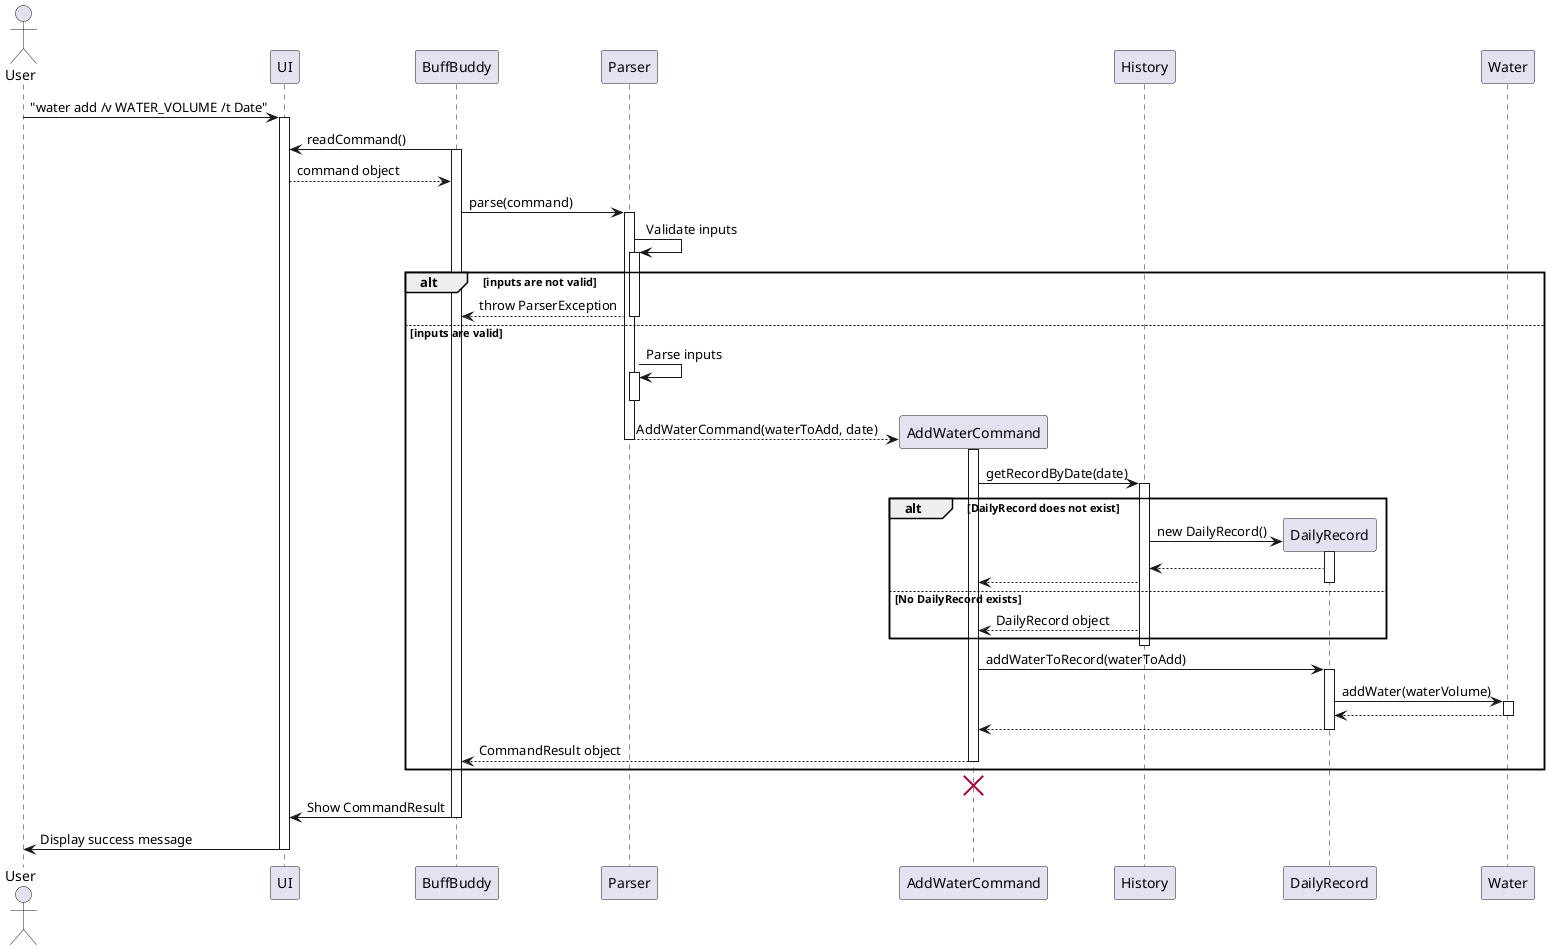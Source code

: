 @startuml
actor User
participant "UI" as UI
participant "BuffBuddy" as BB
participant "Parser" as Parser
participant "AddWaterCommand" as AddCmd
participant "History" as History
participant "DailyRecord" as DailyRec

User -> UI: "water add /v WATER_VOLUME /t Date"
activate UI
BB -> UI: readCommand()
activate BB
UI --> BB: command object
BB -> Parser: parse(command)
activate Parser

Parser -> Parser : Validate inputs
activate Parser
alt inputs are not valid
    Parser --> BB : throw ParserException
else inputs are valid
deactivate Parser

Parser -> Parser : Parse inputs
activate Parser
deactivate Parser
create AddCmd
Parser --> AddCmd: AddWaterCommand(waterToAdd, date)
deactivate Parser

activate AddCmd

AddCmd -> History: getRecordByDate(date)
activate History

alt DailyRecord does not exist
  create DailyRec
  History -> DailyRec: new DailyRecord()
  activate DailyRec
  DailyRec --> History
  History --> AddCmd
  deactivate DailyRec
else No DailyRecord exists
  History --> AddCmd: DailyRecord object
end
deactivate History

AddCmd -> DailyRec: addWaterToRecord(waterToAdd)
activate DailyRec

DailyRec -> Water : addWater(waterVolume)
activate Water

Water --> DailyRec
deactivate Water


DailyRec --> AddCmd
deactivate DailyRec

AddCmd --> BB: CommandResult object
deactivate AddCmd
end
destroy AddCmd

BB -> UI: Show CommandResult
deactivate BB

UI -> User: Display success message
deactivate UI
@enduml